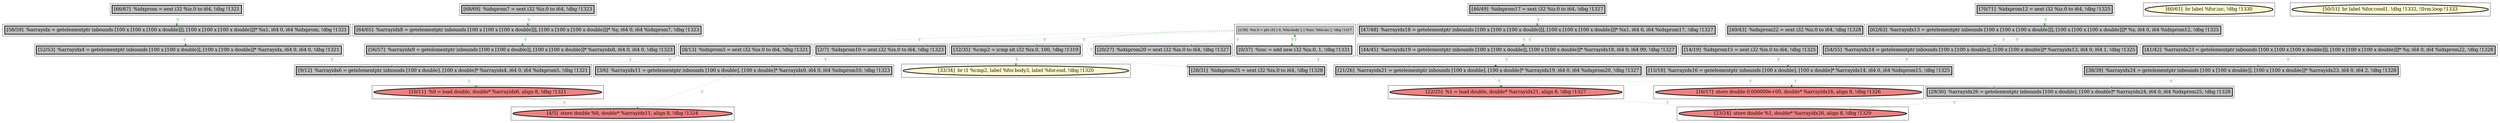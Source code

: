 
digraph G {



node418->node391 [style=dotted,color=forestgreen,label="T",fontcolor=forestgreen ]
node406->node405 [style=dotted,color=forestgreen,label="T",fontcolor=forestgreen ]
node425->node403 [style=dotted,color=forestgreen,label="T",fontcolor=forestgreen ]
node422->node419 [style=dotted,color=forestgreen,label="T",fontcolor=forestgreen ]
node414->node425 [style=dotted,color=forestgreen,label="T",fontcolor=forestgreen ]
node413->node420 [style=dotted,color=forestgreen,label="T",fontcolor=forestgreen ]
node398->node397 [style=dotted,color=forestgreen,label="T",fontcolor=forestgreen ]
node411->node398 [style=dotted,color=forestgreen,label="T",fontcolor=forestgreen ]
node406->node409 [style=dotted,color=forestgreen,label="T",fontcolor=forestgreen ]
node412->node421 [style=dotted,color=forestgreen,label="T",fontcolor=forestgreen ]
node393->node391 [style=dotted,color=forestgreen,label="T",fontcolor=forestgreen ]
node406->node401 [style=dotted,color=forestgreen,label="T",fontcolor=forestgreen ]
node406->node399 [style=dotted,color=forestgreen,label="T",fontcolor=forestgreen ]
node399->node398 [style=dotted,color=forestgreen,label="T",fontcolor=forestgreen ]
node400->node404 [style=dotted,color=forestgreen,label="T",fontcolor=forestgreen ]
node395->node393 [style=dotted,color=forestgreen,label="T",fontcolor=forestgreen ]
node424->node408 [style=dotted,color=forestgreen,label="T",fontcolor=forestgreen ]
node419->node411 [style=dotted,color=forestgreen,label="T",fontcolor=forestgreen ]
node408->node400 [style=dotted,color=forestgreen,label="T",fontcolor=forestgreen ]
node401->node400 [style=dotted,color=forestgreen,label="T",fontcolor=forestgreen ]
node415->node414 [style=dotted,color=forestgreen,label="T",fontcolor=forestgreen ]
node407->node406 [style=dotted,color=forestgreen,label="T",fontcolor=forestgreen ]
node403->node418 [style=dotted,color=forestgreen,label="T",fontcolor=forestgreen ]
node421->node394 [style=dotted,color=forestgreen,label="T",fontcolor=forestgreen ]
node396->node394 [style=dotted,color=forestgreen,label="T",fontcolor=forestgreen ]
node406->node407 [style=dotted,color=forestgreen,label="T",fontcolor=forestgreen ]
node405->node402 [style=dotted,color=forestgreen,label="T",fontcolor=forestgreen ]
node409->node403 [style=dotted,color=forestgreen,label="T",fontcolor=forestgreen ]
node420->node393 [style=dotted,color=forestgreen,label="T",fontcolor=forestgreen ]
node417->node412 [style=dotted,color=forestgreen,label="T",fontcolor=forestgreen ]
node416->node413 [style=dotted,color=forestgreen,label="T",fontcolor=forestgreen ]
node406->node395 [style=dotted,color=forestgreen,label="T",fontcolor=forestgreen ]
node406->node396 [style=dotted,color=forestgreen,label="T",fontcolor=forestgreen ]
node423->node424 [style=dotted,color=forestgreen,label="T",fontcolor=forestgreen ]
node394->node392 [style=dotted,color=forestgreen,label="T",fontcolor=forestgreen ]
node397->node404 [style=dotted,color=forestgreen,label="T",fontcolor=forestgreen ]


subgraph cluster33 {


node425 [penwidth=3.0,fontsize=20,fillcolor=grey,label="[52/53]  %arrayidx4 = getelementptr inbounds [100 x [100 x double]], [100 x [100 x double]]* %arrayidx, i64 0, i64 0, !dbg !1321",shape=rectangle,style=filled ]



}

subgraph cluster27 {


node419 [penwidth=3.0,fontsize=20,fillcolor=grey,label="[47/48]  %arrayidx18 = getelementptr inbounds [100 x [100 x [100 x double]]], [100 x [100 x [100 x double]]]* %x1, i64 0, i64 %idxprom17, !dbg !1327",shape=rectangle,style=filled ]



}

subgraph cluster28 {


node420 [penwidth=3.0,fontsize=20,fillcolor=grey,label="[56/57]  %arrayidx9 = getelementptr inbounds [100 x [100 x double]], [100 x [100 x double]]* %arrayidx8, i64 0, i64 0, !dbg !1323",shape=rectangle,style=filled ]



}

subgraph cluster26 {


node418 [penwidth=3.0,fontsize=20,fillcolor=lightcoral,label="[10/11]  %0 = load double, double* %arrayidx6, align 8, !dbg !1321",shape=ellipse,style=filled ]



}

subgraph cluster29 {


node421 [penwidth=3.0,fontsize=20,fillcolor=grey,label="[54/55]  %arrayidx14 = getelementptr inbounds [100 x [100 x double]], [100 x [100 x double]]* %arrayidx13, i64 0, i64 1, !dbg !1325",shape=rectangle,style=filled ]



}

subgraph cluster25 {


node417 [penwidth=3.0,fontsize=20,fillcolor=grey,label="[70/71]  %idxprom12 = sext i32 %iz.0 to i64, !dbg !1325",shape=rectangle,style=filled ]



}

subgraph cluster24 {


node416 [penwidth=3.0,fontsize=20,fillcolor=grey,label="[68/69]  %idxprom7 = sext i32 %iz.0 to i64, !dbg !1323",shape=rectangle,style=filled ]



}

subgraph cluster22 {


node414 [penwidth=3.0,fontsize=20,fillcolor=grey,label="[58/59]  %arrayidx = getelementptr inbounds [100 x [100 x [100 x double]]], [100 x [100 x [100 x double]]]* %x1, i64 0, i64 %idxprom, !dbg !1321",shape=rectangle,style=filled ]



}

subgraph cluster20 {


node412 [penwidth=3.0,fontsize=20,fillcolor=grey,label="[62/63]  %arrayidx13 = getelementptr inbounds [100 x [100 x [100 x double]]], [100 x [100 x [100 x double]]]* %y, i64 0, i64 %idxprom12, !dbg !1325",shape=rectangle,style=filled ]



}

subgraph cluster18 {


node410 [penwidth=3.0,fontsize=20,fillcolor=lemonchiffon,label="[60/61]  br label %for.inc, !dbg !1330",shape=ellipse,style=filled ]



}

subgraph cluster34 {


node426 [penwidth=3.0,fontsize=20,fillcolor=lemonchiffon,label="[50/51]  br label %for.cond1, !dbg !1332, !llvm.loop !1333",shape=ellipse,style=filled ]



}

subgraph cluster16 {


node408 [penwidth=3.0,fontsize=20,fillcolor=grey,label="[38/39]  %arrayidx24 = getelementptr inbounds [100 x [100 x double]], [100 x [100 x double]]* %arrayidx23, i64 0, i64 2, !dbg !1328",shape=rectangle,style=filled ]



}

subgraph cluster17 {


node409 [penwidth=3.0,fontsize=20,fillcolor=grey,label="[8/13]  %idxprom5 = sext i32 %ix.0 to i64, !dbg !1321",shape=rectangle,style=filled ]



}

subgraph cluster4 {


node395 [penwidth=3.0,fontsize=20,fillcolor=grey,label="[2/7]  %idxprom10 = sext i32 %ix.0 to i64, !dbg !1323",shape=rectangle,style=filled ]



}

subgraph cluster3 {


node394 [penwidth=3.0,fontsize=20,fillcolor=grey,label="[15/18]  %arrayidx16 = getelementptr inbounds [100 x double], [100 x double]* %arrayidx14, i64 0, i64 %idxprom15, !dbg !1325",shape=rectangle,style=filled ]



}

subgraph cluster2 {


node393 [penwidth=3.0,fontsize=20,fillcolor=grey,label="[3/6]  %arrayidx11 = getelementptr inbounds [100 x double], [100 x double]* %arrayidx9, i64 0, i64 %idxprom10, !dbg !1323",shape=rectangle,style=filled ]



}

subgraph cluster1 {


node392 [penwidth=3.0,fontsize=20,fillcolor=lightcoral,label="[16/17]  store double 0.000000e+00, double* %arrayidx16, align 8, !dbg !1326",shape=ellipse,style=filled ]



}

subgraph cluster12 {


node403 [penwidth=3.0,fontsize=20,fillcolor=grey,label="[9/12]  %arrayidx6 = getelementptr inbounds [100 x double], [100 x double]* %arrayidx4, i64 0, i64 %idxprom5, !dbg !1321",shape=rectangle,style=filled ]



}

subgraph cluster32 {


node424 [penwidth=3.0,fontsize=20,fillcolor=grey,label="[41/42]  %arrayidx23 = getelementptr inbounds [100 x [100 x [100 x double]]], [100 x [100 x [100 x double]]]* %y, i64 0, i64 %idxprom22, !dbg !1328",shape=rectangle,style=filled ]



}

subgraph cluster5 {


node396 [penwidth=3.0,fontsize=20,fillcolor=grey,label="[14/19]  %idxprom15 = sext i32 %ix.0 to i64, !dbg !1325",shape=rectangle,style=filled ]



}

subgraph cluster0 {


node391 [penwidth=3.0,fontsize=20,fillcolor=lightcoral,label="[4/5]  store double %0, double* %arrayidx11, align 8, !dbg !1324",shape=ellipse,style=filled ]



}

subgraph cluster31 {


node423 [penwidth=3.0,fontsize=20,fillcolor=grey,label="[40/43]  %idxprom22 = sext i32 %iz.0 to i64, !dbg !1328",shape=rectangle,style=filled ]



}

subgraph cluster30 {


node422 [penwidth=3.0,fontsize=20,fillcolor=grey,label="[46/49]  %idxprom17 = sext i32 %iz.0 to i64, !dbg !1327",shape=rectangle,style=filled ]



}

subgraph cluster6 {


node397 [penwidth=3.0,fontsize=20,fillcolor=lightcoral,label="[22/25]  %1 = load double, double* %arrayidx21, align 8, !dbg !1327",shape=ellipse,style=filled ]



}

subgraph cluster14 {


node405 [penwidth=3.0,fontsize=20,fillcolor=grey,label="[32/35]  %cmp2 = icmp slt i32 %ix.0, 100, !dbg !1319",shape=rectangle,style=filled ]



}

subgraph cluster7 {


node398 [penwidth=3.0,fontsize=20,fillcolor=grey,label="[21/26]  %arrayidx21 = getelementptr inbounds [100 x double], [100 x double]* %arrayidx19, i64 0, i64 %idxprom20, !dbg !1327",shape=rectangle,style=filled ]



}

subgraph cluster23 {


node415 [penwidth=3.0,fontsize=20,fillcolor=grey,label="[66/67]  %idxprom = sext i32 %iz.0 to i64, !dbg !1321",shape=rectangle,style=filled ]



}

subgraph cluster8 {


node399 [penwidth=3.0,fontsize=20,fillcolor=grey,label="[20/27]  %idxprom20 = sext i32 %ix.0 to i64, !dbg !1327",shape=rectangle,style=filled ]



}

subgraph cluster21 {


node413 [penwidth=3.0,fontsize=20,fillcolor=grey,label="[64/65]  %arrayidx8 = getelementptr inbounds [100 x [100 x [100 x double]]], [100 x [100 x [100 x double]]]* %y, i64 0, i64 %idxprom7, !dbg !1323",shape=rectangle,style=filled ]



}

subgraph cluster9 {


node400 [penwidth=3.0,fontsize=20,fillcolor=grey,label="[29/30]  %arrayidx26 = getelementptr inbounds [100 x double], [100 x double]* %arrayidx24, i64 0, i64 %idxprom25, !dbg !1328",shape=rectangle,style=filled ]



}

subgraph cluster19 {


node411 [penwidth=3.0,fontsize=20,fillcolor=grey,label="[44/45]  %arrayidx19 = getelementptr inbounds [100 x [100 x double]], [100 x [100 x double]]* %arrayidx18, i64 0, i64 99, !dbg !1327",shape=rectangle,style=filled ]



}

subgraph cluster10 {


node401 [penwidth=3.0,fontsize=20,fillcolor=grey,label="[28/31]  %idxprom25 = sext i32 %ix.0 to i64, !dbg !1328",shape=rectangle,style=filled ]



}

subgraph cluster11 {


node402 [penwidth=3.0,fontsize=20,fillcolor=lemonchiffon,label="[33/34]  br i1 %cmp2, label %for.body3, label %for.end, !dbg !1320",shape=ellipse,style=filled ]



}

subgraph cluster13 {


node404 [penwidth=3.0,fontsize=20,fillcolor=lightcoral,label="[23/24]  store double %1, double* %arrayidx26, align 8, !dbg !1329",shape=ellipse,style=filled ]



}

subgraph cluster15 {


node407 [penwidth=3.0,fontsize=20,fillcolor=grey,label="[0/37]  %inc = add nsw i32 %ix.0, 1, !dbg !1331",shape=rectangle,style=filled ]
node406 [fillcolor=grey,label="[1/36]  %ix.0 = phi i32 [ 0, %for.body ], [ %inc, %for.inc ], !dbg !1317",shape=rectangle,style=filled ]



}

}
